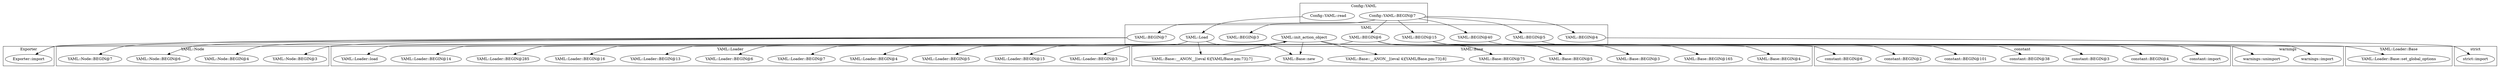 digraph {
graph [overlap=false]
subgraph cluster_YAML {
	label="YAML";
	"YAML::BEGIN@7";
	"YAML::Load";
	"YAML::BEGIN@6";
	"YAML::BEGIN@3";
	"YAML::BEGIN@15";
	"YAML::BEGIN@40";
	"YAML::init_action_object";
	"YAML::BEGIN@5";
	"YAML::BEGIN@4";
}
subgraph cluster_YAML_Loader_Base {
	label="YAML::Loader::Base";
	"YAML::Loader::Base::set_global_options";
}
subgraph cluster_YAML_Loader {
	label="YAML::Loader";
	"YAML::Loader::BEGIN@285";
	"YAML::Loader::BEGIN@14";
	"YAML::Loader::BEGIN@3";
	"YAML::Loader::BEGIN@15";
	"YAML::Loader::BEGIN@5";
	"YAML::Loader::load";
	"YAML::Loader::BEGIN@4";
	"YAML::Loader::BEGIN@7";
	"YAML::Loader::BEGIN@6";
	"YAML::Loader::BEGIN@13";
	"YAML::Loader::BEGIN@16";
}
subgraph cluster_YAML_Base {
	label="YAML::Base";
	"YAML::Base::__ANON__[(eval 4)[YAML/Base.pm:73]:8]";
	"YAML::Base::BEGIN@3";
	"YAML::Base::__ANON__[(eval 6)[YAML/Base.pm:73]:7]";
	"YAML::Base::BEGIN@75";
	"YAML::Base::new";
	"YAML::Base::BEGIN@165";
	"YAML::Base::BEGIN@5";
	"YAML::Base::BEGIN@4";
}
subgraph cluster_warnings {
	label="warnings";
	"warnings::unimport";
	"warnings::import";
}
subgraph cluster_strict {
	label="strict";
	"strict::import";
}
subgraph cluster_Config_YAML {
	label="Config::YAML";
	"Config::YAML::BEGIN@7";
	"Config::YAML::read";
}
subgraph cluster_constant {
	label="constant";
	"constant::import";
	"constant::BEGIN@4";
	"constant::BEGIN@3";
	"constant::BEGIN@38";
	"constant::BEGIN@101";
	"constant::BEGIN@2";
	"constant::BEGIN@6";
}
subgraph cluster_Exporter {
	label="Exporter";
	"Exporter::import";
}
subgraph cluster_YAML_Node {
	label="YAML::Node";
	"YAML::Node::BEGIN@4";
	"YAML::Node::BEGIN@6";
	"YAML::Node::BEGIN@7";
	"YAML::Node::BEGIN@3";
}
"YAML::BEGIN@6" -> "YAML::Base::BEGIN@75";
"YAML::init_action_object" -> "YAML::Loader::BEGIN@3";
"YAML::BEGIN@7" -> "YAML::Node::BEGIN@6";
"YAML::BEGIN@15" -> "constant::BEGIN@2";
"YAML::init_action_object" -> "YAML::Loader::BEGIN@4";
"Config::YAML::BEGIN@7" -> "YAML::BEGIN@7";
"YAML::BEGIN@15" -> "constant::BEGIN@4";
"YAML::init_action_object" -> "YAML::Loader::BEGIN@14";
"YAML::BEGIN@6" -> "YAML::Base::BEGIN@165";
"YAML::BEGIN@40" -> "warnings::unimport";
"YAML::BEGIN@7" -> "Exporter::import";
"YAML::BEGIN@6" -> "Exporter::import";
"Config::YAML::BEGIN@7" -> "YAML::BEGIN@15";
"YAML::Base::__ANON__[(eval 6)[YAML/Base.pm:73]:7]" -> "YAML::init_action_object";
"YAML::init_action_object" -> "YAML::Loader::BEGIN@6";
"YAML::BEGIN@15" -> "constant::BEGIN@6";
"YAML::BEGIN@15" -> "constant::import";
"Config::YAML::BEGIN@7" -> "YAML::BEGIN@3";
"YAML::Load" -> "YAML::Base::new";
"YAML::init_action_object" -> "YAML::Base::new";
"YAML::init_action_object" -> "YAML::Loader::BEGIN@5";
"Config::YAML::BEGIN@7" -> "YAML::BEGIN@6";
"YAML::BEGIN@5" -> "warnings::import";
"YAML::BEGIN@6" -> "YAML::Base::BEGIN@5";
"YAML::init_action_object" -> "YAML::Loader::BEGIN@15";
"YAML::Load" -> "YAML::Loader::load";
"YAML::init_action_object" -> "YAML::Loader::BEGIN@16";
"Config::YAML::BEGIN@7" -> "YAML::BEGIN@4";
"YAML::BEGIN@7" -> "YAML::Node::BEGIN@4";
"YAML::BEGIN@15" -> "constant::BEGIN@38";
"YAML::Load" -> "YAML::Base::__ANON__[(eval 6)[YAML/Base.pm:73]:7]";
"YAML::init_action_object" -> "YAML::Loader::Base::set_global_options";
"Config::YAML::BEGIN@7" -> "YAML::BEGIN@5";
"Config::YAML::read" -> "YAML::Load";
"YAML::init_action_object" -> "YAML::Base::__ANON__[(eval 4)[YAML/Base.pm:73]:8]";
"YAML::BEGIN@7" -> "YAML::Node::BEGIN@3";
"YAML::BEGIN@7" -> "YAML::Node::BEGIN@7";
"YAML::BEGIN@15" -> "constant::BEGIN@3";
"YAML::BEGIN@6" -> "YAML::Base::BEGIN@3";
"Config::YAML::BEGIN@7" -> "YAML::BEGIN@40";
"YAML::BEGIN@6" -> "YAML::Base::BEGIN@4";
"YAML::init_action_object" -> "YAML::Loader::BEGIN@285";
"YAML::BEGIN@4" -> "strict::import";
"YAML::init_action_object" -> "YAML::Loader::BEGIN@7";
"YAML::BEGIN@15" -> "constant::BEGIN@101";
"YAML::init_action_object" -> "YAML::Loader::BEGIN@13";
}
